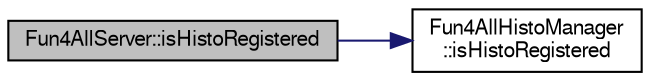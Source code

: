 digraph "Fun4AllServer::isHistoRegistered"
{
  bgcolor="transparent";
  edge [fontname="FreeSans",fontsize="10",labelfontname="FreeSans",labelfontsize="10"];
  node [fontname="FreeSans",fontsize="10",shape=record];
  rankdir="LR";
  Node1 [label="Fun4AllServer::isHistoRegistered",height=0.2,width=0.4,color="black", fillcolor="grey75", style="filled" fontcolor="black"];
  Node1 -> Node2 [color="midnightblue",fontsize="10",style="solid",fontname="FreeSans"];
  Node2 [label="Fun4AllHistoManager\l::isHistoRegistered",height=0.2,width=0.4,color="black",URL="$d3/d96/classFun4AllHistoManager.html#af2d3721028bbdf8eca4c6f09de0b65dc"];
}
